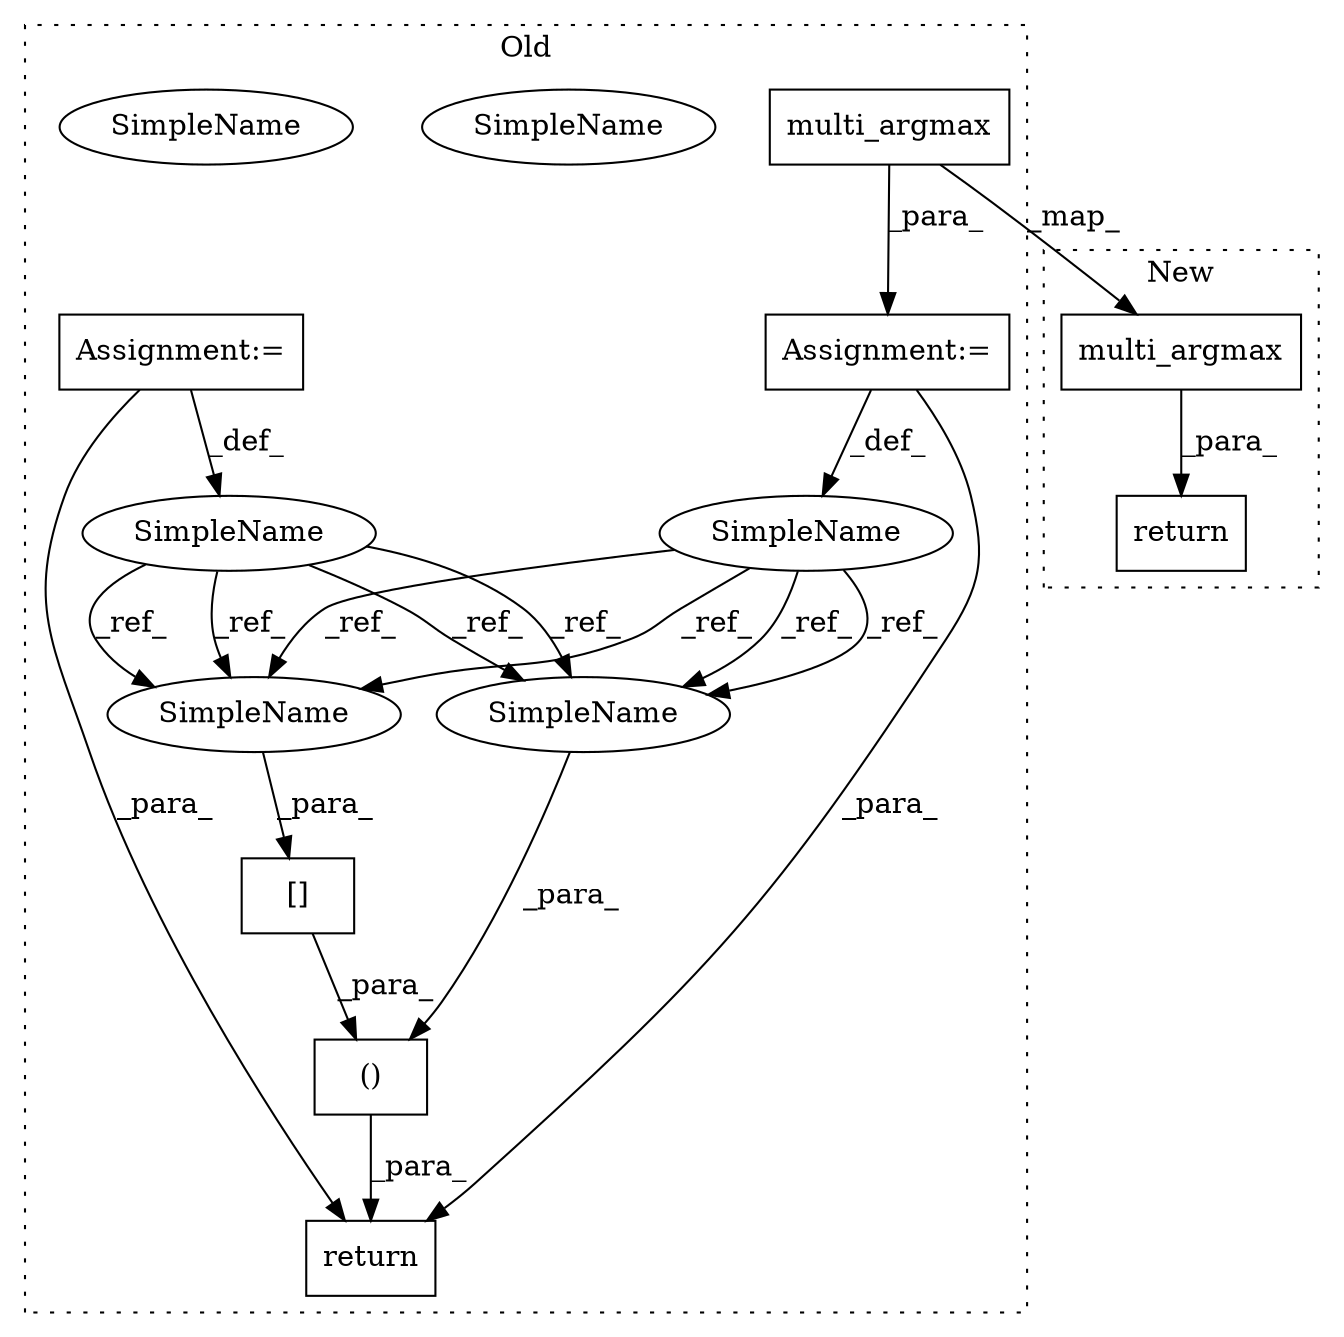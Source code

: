 digraph G {
subgraph cluster0 {
1 [label="multi_argmax" a="32" s="3481,3520" l="13,1" shape="box"];
3 [label="()" a="106" s="3620" l="39" shape="box"];
4 [label="[]" a="2" s="3642,3658" l="7,1" shape="box"];
5 [label="SimpleName" a="42" s="3471" l="9" shape="ellipse"];
6 [label="Assignment:=" a="7" s="3480" l="1" shape="box"];
7 [label="return" a="41" s="3608" l="12" shape="box"];
9 [label="SimpleName" a="42" s="3543" l="9" shape="ellipse"];
10 [label="Assignment:=" a="7" s="3552" l="1" shape="box"];
11 [label="SimpleName" a="42" s="3620" l="9" shape="ellipse"];
12 [label="SimpleName" a="42" s="3649" l="9" shape="ellipse"];
13 [label="SimpleName" a="42" s="3649" l="9" shape="ellipse"];
14 [label="SimpleName" a="42" s="3620" l="9" shape="ellipse"];
label = "Old";
style="dotted";
}
subgraph cluster1 {
2 [label="multi_argmax" a="32" s="3122,3161" l="13,1" shape="box"];
8 [label="return" a="41" s="3115" l="7" shape="box"];
label = "New";
style="dotted";
}
1 -> 2 [label="_map_"];
1 -> 6 [label="_para_"];
2 -> 8 [label="_para_"];
3 -> 7 [label="_para_"];
4 -> 3 [label="_para_"];
5 -> 14 [label="_ref_"];
5 -> 13 [label="_ref_"];
5 -> 14 [label="_ref_"];
5 -> 13 [label="_ref_"];
6 -> 7 [label="_para_"];
6 -> 5 [label="_def_"];
9 -> 13 [label="_ref_"];
9 -> 14 [label="_ref_"];
9 -> 14 [label="_ref_"];
9 -> 13 [label="_ref_"];
10 -> 9 [label="_def_"];
10 -> 7 [label="_para_"];
13 -> 4 [label="_para_"];
14 -> 3 [label="_para_"];
}